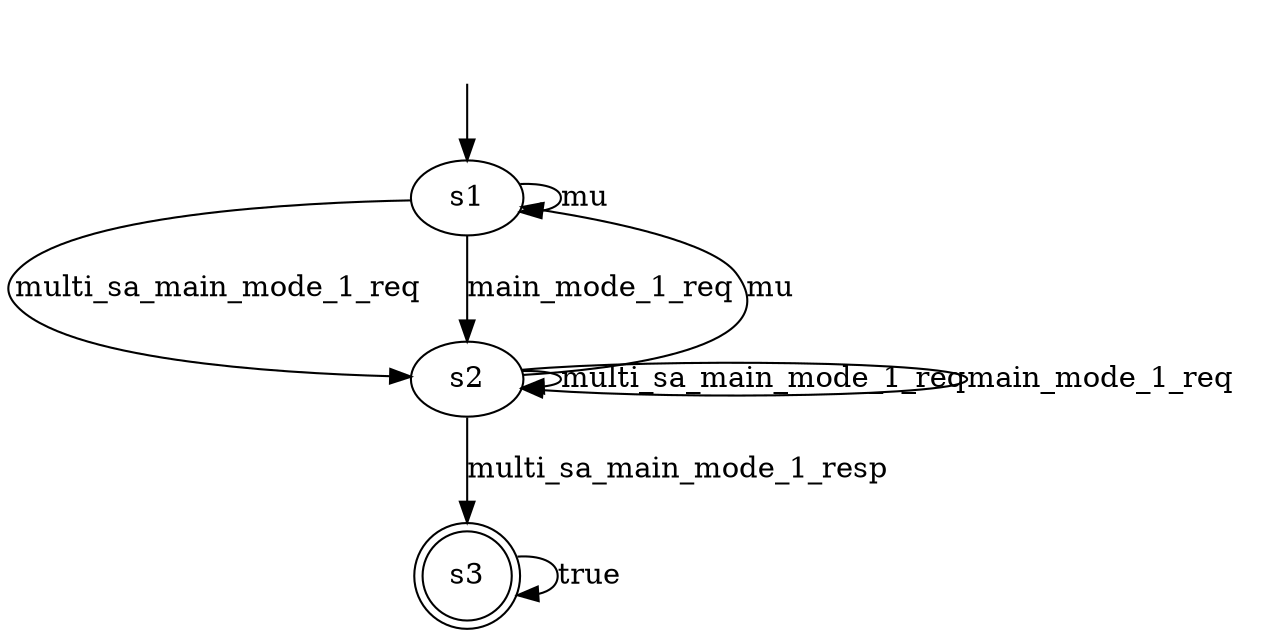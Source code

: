 digraph formula_1 {
s1 [label="s1"];
s2 [label="s2"];
s3 [label="s3", shape=doublecircle];
s1 -> s1  [label="mu"];
s1 -> s2  [label="multi_sa_main_mode_1_req"];
s1 -> s2  [label="main_mode_1_req"];
s2 -> s1  [label="mu"];
s2 -> s3  [label="multi_sa_main_mode_1_resp"];
s2 -> s2  [label="multi_sa_main_mode_1_req"];
s2 -> s2  [label="main_mode_1_req"];
s3 -> s3  [label="true"];
__start0 [label="", shape=none];
__start0 -> s1  [label=""];
}
